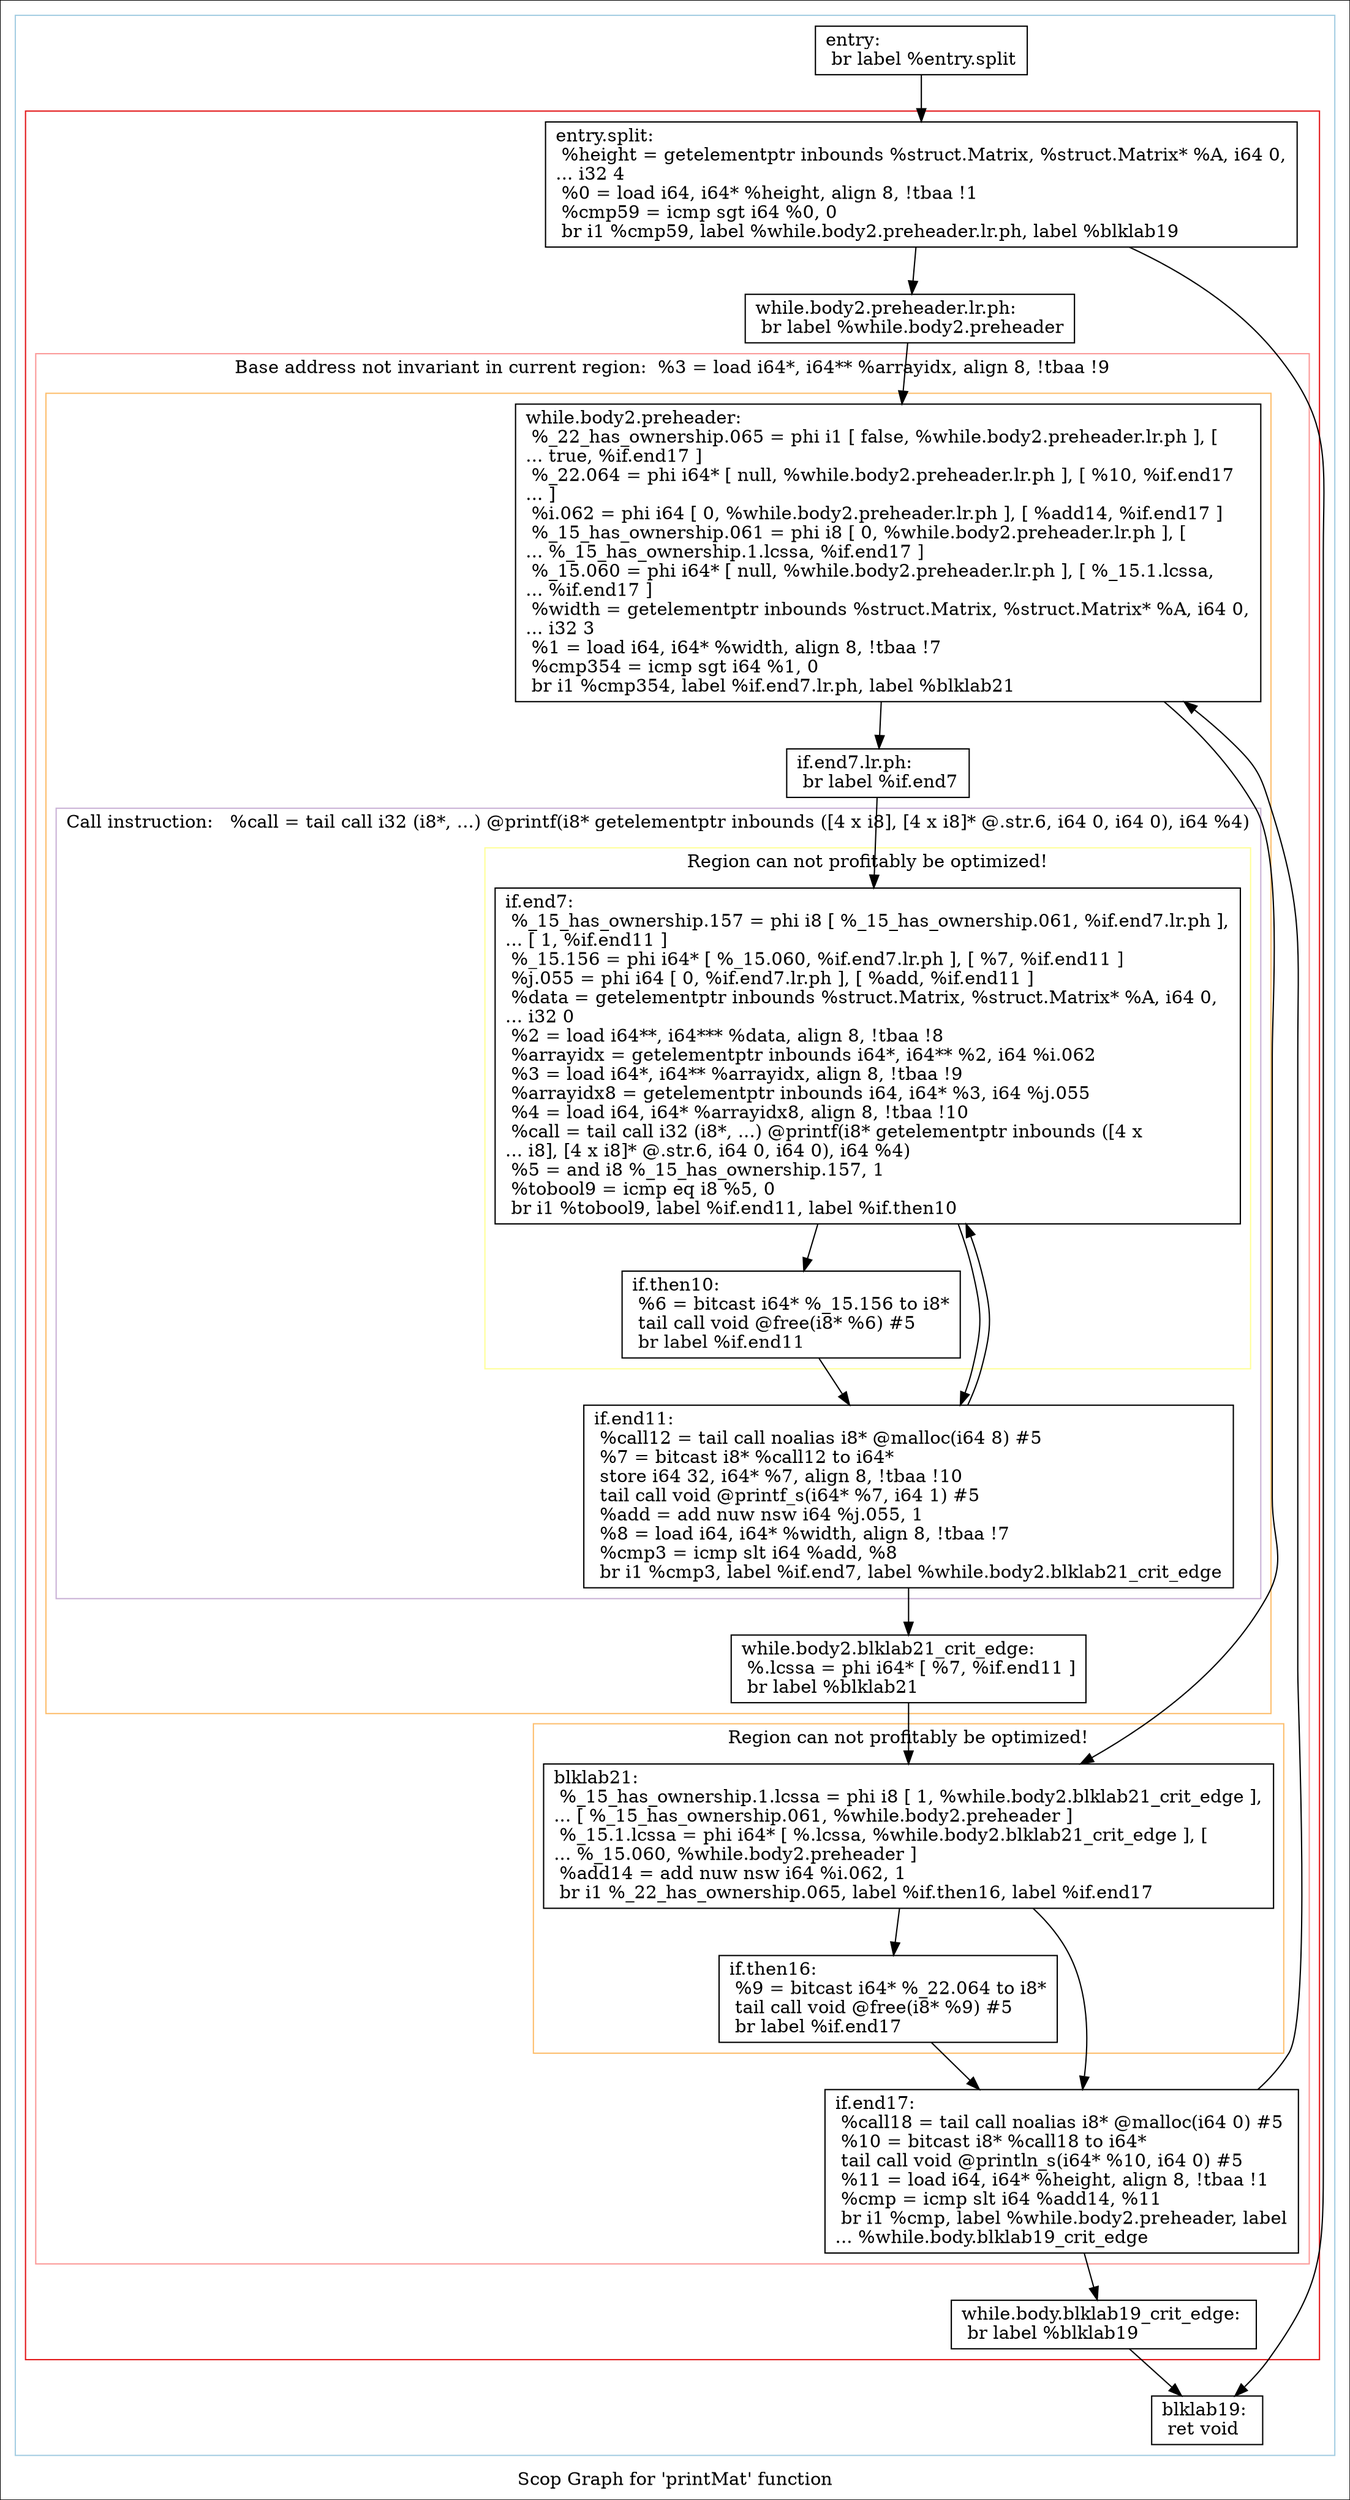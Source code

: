 digraph "Scop Graph for 'printMat' function" {
	label="Scop Graph for 'printMat' function";

	Node0xa5087b0 [shape=record,label="{entry:\l  br label %entry.split\l}"];
	Node0xa5087b0 -> Node0xa4b63e0;
	Node0xa4b63e0 [shape=record,label="{entry.split:                                      \l  %height = getelementptr inbounds %struct.Matrix, %struct.Matrix* %A, i64 0,\l... i32 4\l  %0 = load i64, i64* %height, align 8, !tbaa !1\l  %cmp59 = icmp sgt i64 %0, 0\l  br i1 %cmp59, label %while.body2.preheader.lr.ph, label %blklab19\l}"];
	Node0xa4b63e0 -> Node0xa50a690;
	Node0xa4b63e0 -> Node0xa4b9760;
	Node0xa50a690 [shape=record,label="{while.body2.preheader.lr.ph:                      \l  br label %while.body2.preheader\l}"];
	Node0xa50a690 -> Node0xa49a420;
	Node0xa49a420 [shape=record,label="{while.body2.preheader:                            \l  %_22_has_ownership.065 = phi i1 [ false, %while.body2.preheader.lr.ph ], [\l... true, %if.end17 ]\l  %_22.064 = phi i64* [ null, %while.body2.preheader.lr.ph ], [ %10, %if.end17\l... ]\l  %i.062 = phi i64 [ 0, %while.body2.preheader.lr.ph ], [ %add14, %if.end17 ]\l  %_15_has_ownership.061 = phi i8 [ 0, %while.body2.preheader.lr.ph ], [\l... %_15_has_ownership.1.lcssa, %if.end17 ]\l  %_15.060 = phi i64* [ null, %while.body2.preheader.lr.ph ], [ %_15.1.lcssa,\l... %if.end17 ]\l  %width = getelementptr inbounds %struct.Matrix, %struct.Matrix* %A, i64 0,\l... i32 3\l  %1 = load i64, i64* %width, align 8, !tbaa !7\l  %cmp354 = icmp sgt i64 %1, 0\l  br i1 %cmp354, label %if.end7.lr.ph, label %blklab21\l}"];
	Node0xa49a420 -> Node0xa4931d0;
	Node0xa49a420 -> Node0xa49a560;
	Node0xa4931d0 [shape=record,label="{if.end7.lr.ph:                                    \l  br label %if.end7\l}"];
	Node0xa4931d0 -> Node0xa50e0d0;
	Node0xa50e0d0 [shape=record,label="{if.end7:                                          \l  %_15_has_ownership.157 = phi i8 [ %_15_has_ownership.061, %if.end7.lr.ph ],\l... [ 1, %if.end11 ]\l  %_15.156 = phi i64* [ %_15.060, %if.end7.lr.ph ], [ %7, %if.end11 ]\l  %j.055 = phi i64 [ 0, %if.end7.lr.ph ], [ %add, %if.end11 ]\l  %data = getelementptr inbounds %struct.Matrix, %struct.Matrix* %A, i64 0,\l... i32 0\l  %2 = load i64**, i64*** %data, align 8, !tbaa !8\l  %arrayidx = getelementptr inbounds i64*, i64** %2, i64 %i.062\l  %3 = load i64*, i64** %arrayidx, align 8, !tbaa !9\l  %arrayidx8 = getelementptr inbounds i64, i64* %3, i64 %j.055\l  %4 = load i64, i64* %arrayidx8, align 8, !tbaa !10\l  %call = tail call i32 (i8*, ...) @printf(i8* getelementptr inbounds ([4 x\l... i8], [4 x i8]* @.str.6, i64 0, i64 0), i64 %4)\l  %5 = and i8 %_15_has_ownership.157, 1\l  %tobool9 = icmp eq i8 %5, 0\l  br i1 %tobool9, label %if.end11, label %if.then10\l}"];
	Node0xa50e0d0 -> Node0xa4cf990;
	Node0xa50e0d0 -> Node0xa50aca0;
	Node0xa4cf990 [shape=record,label="{if.end11:                                         \l  %call12 = tail call noalias i8* @malloc(i64 8) #5\l  %7 = bitcast i8* %call12 to i64*\l  store i64 32, i64* %7, align 8, !tbaa !10\l  tail call void @printf_s(i64* %7, i64 1) #5\l  %add = add nuw nsw i64 %j.055, 1\l  %8 = load i64, i64* %width, align 8, !tbaa !7\l  %cmp3 = icmp slt i64 %add, %8\l  br i1 %cmp3, label %if.end7, label %while.body2.blklab21_crit_edge\l}"];
	Node0xa4cf990 -> Node0xa50e0d0[constraint=false];
	Node0xa4cf990 -> Node0xa423fa0;
	Node0xa423fa0 [shape=record,label="{while.body2.blklab21_crit_edge:                   \l  %.lcssa = phi i64* [ %7, %if.end11 ]\l  br label %blklab21\l}"];
	Node0xa423fa0 -> Node0xa49a560;
	Node0xa49a560 [shape=record,label="{blklab21:                                         \l  %_15_has_ownership.1.lcssa = phi i8 [ 1, %while.body2.blklab21_crit_edge ],\l... [ %_15_has_ownership.061, %while.body2.preheader ]\l  %_15.1.lcssa = phi i64* [ %.lcssa, %while.body2.blklab21_crit_edge ], [\l... %_15.060, %while.body2.preheader ]\l  %add14 = add nuw nsw i64 %i.062, 1\l  br i1 %_22_has_ownership.065, label %if.then16, label %if.end17\l}"];
	Node0xa49a560 -> Node0xa4d1c50;
	Node0xa49a560 -> Node0xa5106a0;
	Node0xa4d1c50 [shape=record,label="{if.then16:                                        \l  %9 = bitcast i64* %_22.064 to i8*\l  tail call void @free(i8* %9) #5\l  br label %if.end17\l}"];
	Node0xa4d1c50 -> Node0xa5106a0;
	Node0xa5106a0 [shape=record,label="{if.end17:                                         \l  %call18 = tail call noalias i8* @malloc(i64 0) #5\l  %10 = bitcast i8* %call18 to i64*\l  tail call void @println_s(i64* %10, i64 0) #5\l  %11 = load i64, i64* %height, align 8, !tbaa !1\l  %cmp = icmp slt i64 %add14, %11\l  br i1 %cmp, label %while.body2.preheader, label\l... %while.body.blklab19_crit_edge\l}"];
	Node0xa5106a0 -> Node0xa49a420[constraint=false];
	Node0xa5106a0 -> Node0xa50cdc0;
	Node0xa50cdc0 [shape=record,label="{while.body.blklab19_crit_edge:                    \l  br label %blklab19\l}"];
	Node0xa50cdc0 -> Node0xa4b9760;
	Node0xa4b9760 [shape=record,label="{blklab19:                                         \l  ret void\l}"];
	Node0xa50aca0 [shape=record,label="{if.then10:                                        \l  %6 = bitcast i64* %_15.156 to i8*\l  tail call void @free(i8* %6) #5\l  br label %if.end11\l}"];
	Node0xa50aca0 -> Node0xa4cf990;
	colorscheme = "paired12"
        subgraph cluster_0xa4937a0 {
          label = "";
          style = solid;
          color = 1
          subgraph cluster_0xa48a200 {
            label = "";
            style = solid;
            color = 6
            subgraph cluster_0xa42a400 {
              label = "Base address not invariant in current region:  %3 = load i64*, i64** %arrayidx, align 8, !tbaa !9";
              style = solid;
              color = 5
              subgraph cluster_0xa4c0460 {
                label = "";
                style = solid;
                color = 7
                subgraph cluster_0xa50b8d0 {
                  label = "Call instruction:   %call = tail call i32 (i8*, ...) @printf(i8* getelementptr inbounds ([4 x i8], [4 x i8]* @.str.6, i64 0, i64 0), i64 %4)";
                  style = solid;
                  color = 9
                  subgraph cluster_0xa4d0b30 {
                    label = "Region can not profitably be optimized!";
                    style = solid;
                    color = 11
                    Node0xa50e0d0;
                    Node0xa50aca0;
                  }
                  Node0xa4cf990;
                }
                Node0xa49a420;
                Node0xa4931d0;
                Node0xa423fa0;
              }
              subgraph cluster_0xa4d14b0 {
                label = "Region can not profitably be optimized!";
                style = solid;
                color = 7
                Node0xa49a560;
                Node0xa4d1c50;
              }
              Node0xa5106a0;
            }
            Node0xa4b63e0;
            Node0xa50a690;
            Node0xa50cdc0;
          }
          Node0xa5087b0;
          Node0xa4b9760;
        }
}

